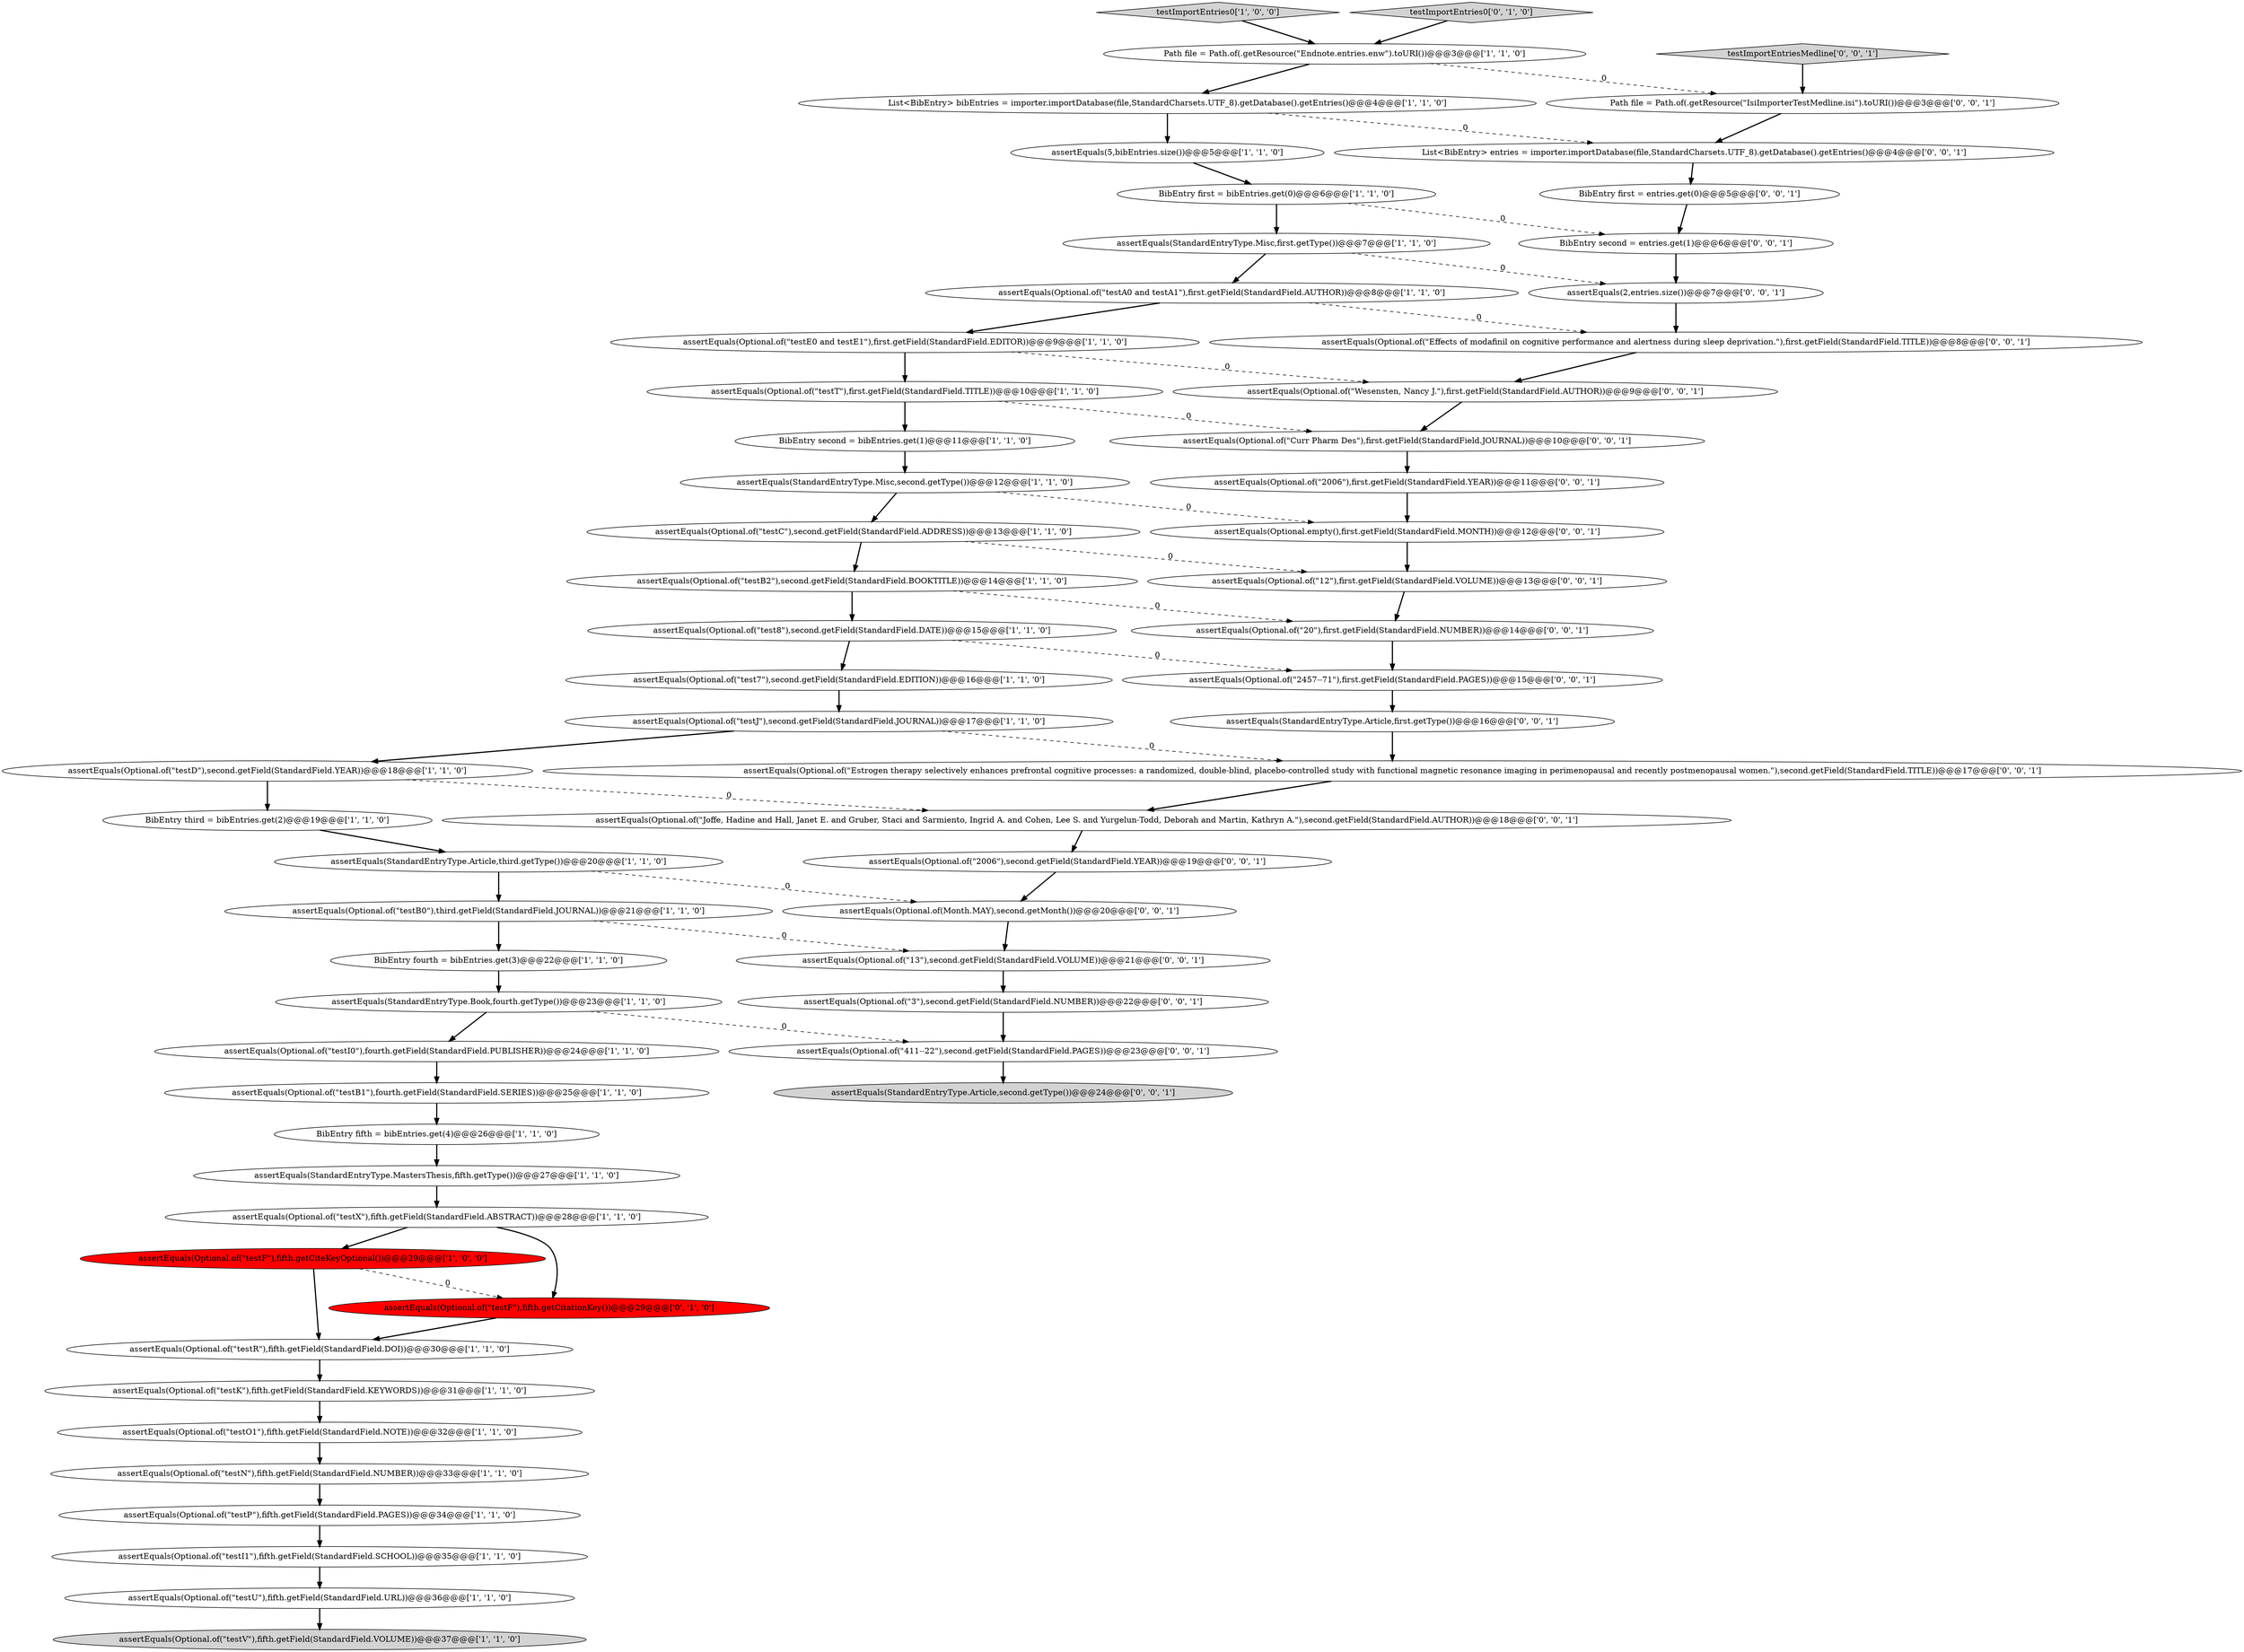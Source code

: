 digraph {
1 [style = filled, label = "assertEquals(Optional.of(\"testO1\"),fifth.getField(StandardField.NOTE))@@@32@@@['1', '1', '0']", fillcolor = white, shape = ellipse image = "AAA0AAABBB1BBB"];
22 [style = filled, label = "assertEquals(Optional.of(\"testI0\"),fourth.getField(StandardField.PUBLISHER))@@@24@@@['1', '1', '0']", fillcolor = white, shape = ellipse image = "AAA0AAABBB1BBB"];
19 [style = filled, label = "assertEquals(Optional.of(\"testJ\"),second.getField(StandardField.JOURNAL))@@@17@@@['1', '1', '0']", fillcolor = white, shape = ellipse image = "AAA0AAABBB1BBB"];
56 [style = filled, label = "assertEquals(Optional.of(\"12\"),first.getField(StandardField.VOLUME))@@@13@@@['0', '0', '1']", fillcolor = white, shape = ellipse image = "AAA0AAABBB3BBB"];
10 [style = filled, label = "assertEquals(Optional.of(\"testF\"),fifth.getCiteKeyOptional())@@@29@@@['1', '0', '0']", fillcolor = red, shape = ellipse image = "AAA1AAABBB1BBB"];
2 [style = filled, label = "BibEntry second = bibEntries.get(1)@@@11@@@['1', '1', '0']", fillcolor = white, shape = ellipse image = "AAA0AAABBB1BBB"];
47 [style = filled, label = "assertEquals(StandardEntryType.Article,second.getType())@@@24@@@['0', '0', '1']", fillcolor = lightgray, shape = ellipse image = "AAA0AAABBB3BBB"];
60 [style = filled, label = "assertEquals(StandardEntryType.Article,first.getType())@@@16@@@['0', '0', '1']", fillcolor = white, shape = ellipse image = "AAA0AAABBB3BBB"];
45 [style = filled, label = "assertEquals(Optional.of(\"Effects of modafinil on cognitive performance and alertness during sleep deprivation.\"),first.getField(StandardField.TITLE))@@@8@@@['0', '0', '1']", fillcolor = white, shape = ellipse image = "AAA0AAABBB3BBB"];
55 [style = filled, label = "BibEntry first = entries.get(0)@@@5@@@['0', '0', '1']", fillcolor = white, shape = ellipse image = "AAA0AAABBB3BBB"];
15 [style = filled, label = "assertEquals(Optional.of(\"testB0\"),third.getField(StandardField.JOURNAL))@@@21@@@['1', '1', '0']", fillcolor = white, shape = ellipse image = "AAA0AAABBB1BBB"];
31 [style = filled, label = "BibEntry fifth = bibEntries.get(4)@@@26@@@['1', '1', '0']", fillcolor = white, shape = ellipse image = "AAA0AAABBB1BBB"];
42 [style = filled, label = "BibEntry second = entries.get(1)@@@6@@@['0', '0', '1']", fillcolor = white, shape = ellipse image = "AAA0AAABBB3BBB"];
14 [style = filled, label = "assertEquals(StandardEntryType.Book,fourth.getType())@@@23@@@['1', '1', '0']", fillcolor = white, shape = ellipse image = "AAA0AAABBB1BBB"];
3 [style = filled, label = "testImportEntries0['1', '0', '0']", fillcolor = lightgray, shape = diamond image = "AAA0AAABBB1BBB"];
33 [style = filled, label = "assertEquals(Optional.of(\"testE0 and testE1\"),first.getField(StandardField.EDITOR))@@@9@@@['1', '1', '0']", fillcolor = white, shape = ellipse image = "AAA0AAABBB1BBB"];
34 [style = filled, label = "assertEquals(Optional.of(\"testK\"),fifth.getField(StandardField.KEYWORDS))@@@31@@@['1', '1', '0']", fillcolor = white, shape = ellipse image = "AAA0AAABBB1BBB"];
12 [style = filled, label = "assertEquals(StandardEntryType.Misc,first.getType())@@@7@@@['1', '1', '0']", fillcolor = white, shape = ellipse image = "AAA0AAABBB1BBB"];
32 [style = filled, label = "BibEntry first = bibEntries.get(0)@@@6@@@['1', '1', '0']", fillcolor = white, shape = ellipse image = "AAA0AAABBB1BBB"];
48 [style = filled, label = "assertEquals(Optional.of(Month.MAY),second.getMonth())@@@20@@@['0', '0', '1']", fillcolor = white, shape = ellipse image = "AAA0AAABBB3BBB"];
29 [style = filled, label = "assertEquals(5,bibEntries.size())@@@5@@@['1', '1', '0']", fillcolor = white, shape = ellipse image = "AAA0AAABBB1BBB"];
38 [style = filled, label = "assertEquals(Optional.of(\"2457--71\"),first.getField(StandardField.PAGES))@@@15@@@['0', '0', '1']", fillcolor = white, shape = ellipse image = "AAA0AAABBB3BBB"];
37 [style = filled, label = "testImportEntries0['0', '1', '0']", fillcolor = lightgray, shape = diamond image = "AAA0AAABBB2BBB"];
17 [style = filled, label = "assertEquals(Optional.of(\"testR\"),fifth.getField(StandardField.DOI))@@@30@@@['1', '1', '0']", fillcolor = white, shape = ellipse image = "AAA0AAABBB1BBB"];
51 [style = filled, label = "assertEquals(Optional.of(\"3\"),second.getField(StandardField.NUMBER))@@@22@@@['0', '0', '1']", fillcolor = white, shape = ellipse image = "AAA0AAABBB3BBB"];
52 [style = filled, label = "List<BibEntry> entries = importer.importDatabase(file,StandardCharsets.UTF_8).getDatabase().getEntries()@@@4@@@['0', '0', '1']", fillcolor = white, shape = ellipse image = "AAA0AAABBB3BBB"];
8 [style = filled, label = "assertEquals(Optional.of(\"test8\"),second.getField(StandardField.DATE))@@@15@@@['1', '1', '0']", fillcolor = white, shape = ellipse image = "AAA0AAABBB1BBB"];
16 [style = filled, label = "assertEquals(Optional.of(\"testB1\"),fourth.getField(StandardField.SERIES))@@@25@@@['1', '1', '0']", fillcolor = white, shape = ellipse image = "AAA0AAABBB1BBB"];
50 [style = filled, label = "assertEquals(Optional.of(\"Joffe, Hadine and Hall, Janet E. and Gruber, Staci and Sarmiento, Ingrid A. and Cohen, Lee S. and Yurgelun-Todd, Deborah and Martin, Kathryn A.\"),second.getField(StandardField.AUTHOR))@@@18@@@['0', '0', '1']", fillcolor = white, shape = ellipse image = "AAA0AAABBB3BBB"];
28 [style = filled, label = "assertEquals(Optional.of(\"testD\"),second.getField(StandardField.YEAR))@@@18@@@['1', '1', '0']", fillcolor = white, shape = ellipse image = "AAA0AAABBB1BBB"];
54 [style = filled, label = "Path file = Path.of(.getResource(\"IsiImporterTestMedline.isi\").toURI())@@@3@@@['0', '0', '1']", fillcolor = white, shape = ellipse image = "AAA0AAABBB3BBB"];
57 [style = filled, label = "assertEquals(Optional.of(\"2006\"),first.getField(StandardField.YEAR))@@@11@@@['0', '0', '1']", fillcolor = white, shape = ellipse image = "AAA0AAABBB3BBB"];
25 [style = filled, label = "BibEntry fourth = bibEntries.get(3)@@@22@@@['1', '1', '0']", fillcolor = white, shape = ellipse image = "AAA0AAABBB1BBB"];
4 [style = filled, label = "assertEquals(Optional.of(\"testA0 and testA1\"),first.getField(StandardField.AUTHOR))@@@8@@@['1', '1', '0']", fillcolor = white, shape = ellipse image = "AAA0AAABBB1BBB"];
6 [style = filled, label = "assertEquals(Optional.of(\"testV\"),fifth.getField(StandardField.VOLUME))@@@37@@@['1', '1', '0']", fillcolor = lightgray, shape = ellipse image = "AAA0AAABBB1BBB"];
26 [style = filled, label = "assertEquals(Optional.of(\"testP\"),fifth.getField(StandardField.PAGES))@@@34@@@['1', '1', '0']", fillcolor = white, shape = ellipse image = "AAA0AAABBB1BBB"];
44 [style = filled, label = "assertEquals(Optional.of(\"Wesensten, Nancy J.\"),first.getField(StandardField.AUTHOR))@@@9@@@['0', '0', '1']", fillcolor = white, shape = ellipse image = "AAA0AAABBB3BBB"];
7 [style = filled, label = "assertEquals(Optional.of(\"testB2\"),second.getField(StandardField.BOOKTITLE))@@@14@@@['1', '1', '0']", fillcolor = white, shape = ellipse image = "AAA0AAABBB1BBB"];
23 [style = filled, label = "BibEntry third = bibEntries.get(2)@@@19@@@['1', '1', '0']", fillcolor = white, shape = ellipse image = "AAA0AAABBB1BBB"];
58 [style = filled, label = "assertEquals(Optional.of(\"Estrogen therapy selectively enhances prefrontal cognitive processes: a randomized, double-blind, placebo-controlled study with functional magnetic resonance imaging in perimenopausal and recently postmenopausal women.\"),second.getField(StandardField.TITLE))@@@17@@@['0', '0', '1']", fillcolor = white, shape = ellipse image = "AAA0AAABBB3BBB"];
27 [style = filled, label = "assertEquals(Optional.of(\"testU\"),fifth.getField(StandardField.URL))@@@36@@@['1', '1', '0']", fillcolor = white, shape = ellipse image = "AAA0AAABBB1BBB"];
40 [style = filled, label = "assertEquals(Optional.of(\"2006\"),second.getField(StandardField.YEAR))@@@19@@@['0', '0', '1']", fillcolor = white, shape = ellipse image = "AAA0AAABBB3BBB"];
35 [style = filled, label = "assertEquals(Optional.of(\"testX\"),fifth.getField(StandardField.ABSTRACT))@@@28@@@['1', '1', '0']", fillcolor = white, shape = ellipse image = "AAA0AAABBB1BBB"];
39 [style = filled, label = "assertEquals(Optional.empty(),first.getField(StandardField.MONTH))@@@12@@@['0', '0', '1']", fillcolor = white, shape = ellipse image = "AAA0AAABBB3BBB"];
20 [style = filled, label = "assertEquals(Optional.of(\"testN\"),fifth.getField(StandardField.NUMBER))@@@33@@@['1', '1', '0']", fillcolor = white, shape = ellipse image = "AAA0AAABBB1BBB"];
9 [style = filled, label = "assertEquals(Optional.of(\"testI1\"),fifth.getField(StandardField.SCHOOL))@@@35@@@['1', '1', '0']", fillcolor = white, shape = ellipse image = "AAA0AAABBB1BBB"];
41 [style = filled, label = "assertEquals(2,entries.size())@@@7@@@['0', '0', '1']", fillcolor = white, shape = ellipse image = "AAA0AAABBB3BBB"];
5 [style = filled, label = "Path file = Path.of(.getResource(\"Endnote.entries.enw\").toURI())@@@3@@@['1', '1', '0']", fillcolor = white, shape = ellipse image = "AAA0AAABBB1BBB"];
13 [style = filled, label = "assertEquals(Optional.of(\"testC\"),second.getField(StandardField.ADDRESS))@@@13@@@['1', '1', '0']", fillcolor = white, shape = ellipse image = "AAA0AAABBB1BBB"];
46 [style = filled, label = "assertEquals(Optional.of(\"Curr Pharm Des\"),first.getField(StandardField.JOURNAL))@@@10@@@['0', '0', '1']", fillcolor = white, shape = ellipse image = "AAA0AAABBB3BBB"];
18 [style = filled, label = "assertEquals(Optional.of(\"testT\"),first.getField(StandardField.TITLE))@@@10@@@['1', '1', '0']", fillcolor = white, shape = ellipse image = "AAA0AAABBB1BBB"];
0 [style = filled, label = "assertEquals(StandardEntryType.MastersThesis,fifth.getType())@@@27@@@['1', '1', '0']", fillcolor = white, shape = ellipse image = "AAA0AAABBB1BBB"];
21 [style = filled, label = "List<BibEntry> bibEntries = importer.importDatabase(file,StandardCharsets.UTF_8).getDatabase().getEntries()@@@4@@@['1', '1', '0']", fillcolor = white, shape = ellipse image = "AAA0AAABBB1BBB"];
43 [style = filled, label = "assertEquals(Optional.of(\"20\"),first.getField(StandardField.NUMBER))@@@14@@@['0', '0', '1']", fillcolor = white, shape = ellipse image = "AAA0AAABBB3BBB"];
59 [style = filled, label = "assertEquals(Optional.of(\"13\"),second.getField(StandardField.VOLUME))@@@21@@@['0', '0', '1']", fillcolor = white, shape = ellipse image = "AAA0AAABBB3BBB"];
53 [style = filled, label = "testImportEntriesMedline['0', '0', '1']", fillcolor = lightgray, shape = diamond image = "AAA0AAABBB3BBB"];
36 [style = filled, label = "assertEquals(Optional.of(\"testF\"),fifth.getCitationKey())@@@29@@@['0', '1', '0']", fillcolor = red, shape = ellipse image = "AAA1AAABBB2BBB"];
30 [style = filled, label = "assertEquals(Optional.of(\"test7\"),second.getField(StandardField.EDITION))@@@16@@@['1', '1', '0']", fillcolor = white, shape = ellipse image = "AAA0AAABBB1BBB"];
24 [style = filled, label = "assertEquals(StandardEntryType.Article,third.getType())@@@20@@@['1', '1', '0']", fillcolor = white, shape = ellipse image = "AAA0AAABBB1BBB"];
49 [style = filled, label = "assertEquals(Optional.of(\"411--22\"),second.getField(StandardField.PAGES))@@@23@@@['0', '0', '1']", fillcolor = white, shape = ellipse image = "AAA0AAABBB3BBB"];
11 [style = filled, label = "assertEquals(StandardEntryType.Misc,second.getType())@@@12@@@['1', '1', '0']", fillcolor = white, shape = ellipse image = "AAA0AAABBB1BBB"];
48->59 [style = bold, label=""];
8->30 [style = bold, label=""];
54->52 [style = bold, label=""];
5->54 [style = dashed, label="0"];
42->41 [style = bold, label=""];
58->50 [style = bold, label=""];
13->56 [style = dashed, label="0"];
40->48 [style = bold, label=""];
33->44 [style = dashed, label="0"];
10->36 [style = dashed, label="0"];
22->16 [style = bold, label=""];
32->12 [style = bold, label=""];
15->25 [style = bold, label=""];
34->1 [style = bold, label=""];
31->0 [style = bold, label=""];
20->26 [style = bold, label=""];
21->52 [style = dashed, label="0"];
14->22 [style = bold, label=""];
59->51 [style = bold, label=""];
24->48 [style = dashed, label="0"];
7->43 [style = dashed, label="0"];
1->20 [style = bold, label=""];
26->9 [style = bold, label=""];
10->17 [style = bold, label=""];
18->46 [style = dashed, label="0"];
25->14 [style = bold, label=""];
52->55 [style = bold, label=""];
51->49 [style = bold, label=""];
53->54 [style = bold, label=""];
18->2 [style = bold, label=""];
4->33 [style = bold, label=""];
7->8 [style = bold, label=""];
55->42 [style = bold, label=""];
38->60 [style = bold, label=""];
45->44 [style = bold, label=""];
27->6 [style = bold, label=""];
56->43 [style = bold, label=""];
12->41 [style = dashed, label="0"];
49->47 [style = bold, label=""];
9->27 [style = bold, label=""];
37->5 [style = bold, label=""];
4->45 [style = dashed, label="0"];
5->21 [style = bold, label=""];
44->46 [style = bold, label=""];
30->19 [style = bold, label=""];
60->58 [style = bold, label=""];
17->34 [style = bold, label=""];
23->24 [style = bold, label=""];
3->5 [style = bold, label=""];
21->29 [style = bold, label=""];
43->38 [style = bold, label=""];
57->39 [style = bold, label=""];
12->4 [style = bold, label=""];
33->18 [style = bold, label=""];
8->38 [style = dashed, label="0"];
15->59 [style = dashed, label="0"];
28->23 [style = bold, label=""];
13->7 [style = bold, label=""];
16->31 [style = bold, label=""];
29->32 [style = bold, label=""];
11->39 [style = dashed, label="0"];
50->40 [style = bold, label=""];
11->13 [style = bold, label=""];
39->56 [style = bold, label=""];
32->42 [style = dashed, label="0"];
0->35 [style = bold, label=""];
19->58 [style = dashed, label="0"];
41->45 [style = bold, label=""];
35->10 [style = bold, label=""];
19->28 [style = bold, label=""];
36->17 [style = bold, label=""];
35->36 [style = bold, label=""];
14->49 [style = dashed, label="0"];
46->57 [style = bold, label=""];
2->11 [style = bold, label=""];
28->50 [style = dashed, label="0"];
24->15 [style = bold, label=""];
}
